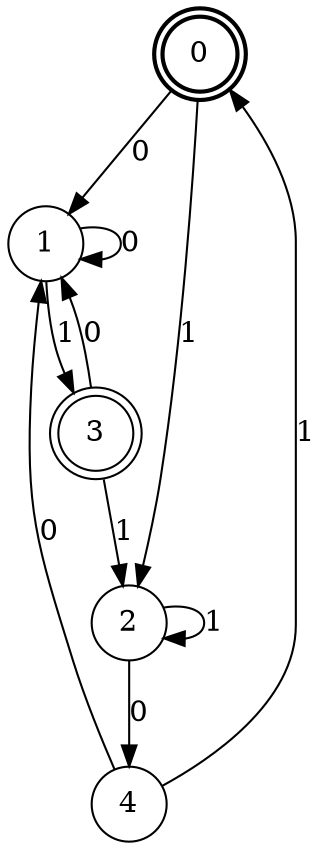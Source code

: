 digraph Automat {
    node [shape = circle];
    0 [style = "bold"];
    0 [peripheries=2]
    0 -> 1 [label = "0"];
    0 -> 2 [label = "1"];
    1 -> 1 [label = "0"];
    1 -> 3 [label = "1"];
    2 -> 4 [label = "0"];
    2 -> 2 [label = "1"];
    3 [peripheries=2]
    3 -> 1 [label = "0"];
    3 -> 2 [label = "1"];
    4 -> 1 [label = "0"];
    4 -> 0 [label = "1"];
}

